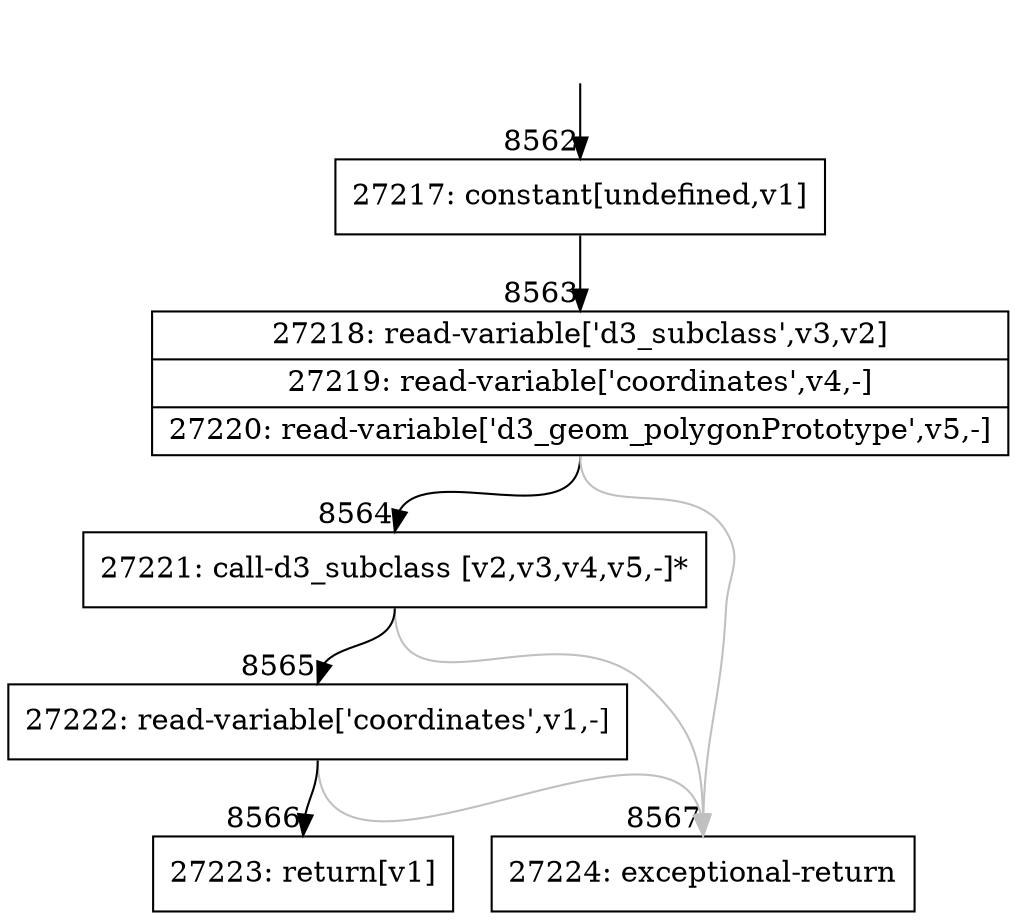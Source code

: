 digraph {
rankdir="TD"
BB_entry814[shape=none,label=""];
BB_entry814 -> BB8562 [tailport=s, headport=n, headlabel="    8562"]
BB8562 [shape=record label="{27217: constant[undefined,v1]}" ] 
BB8562 -> BB8563 [tailport=s, headport=n, headlabel="      8563"]
BB8563 [shape=record label="{27218: read-variable['d3_subclass',v3,v2]|27219: read-variable['coordinates',v4,-]|27220: read-variable['d3_geom_polygonPrototype',v5,-]}" ] 
BB8563 -> BB8564 [tailport=s, headport=n, headlabel="      8564"]
BB8563 -> BB8567 [tailport=s, headport=n, color=gray, headlabel="      8567"]
BB8564 [shape=record label="{27221: call-d3_subclass [v2,v3,v4,v5,-]*}" ] 
BB8564 -> BB8565 [tailport=s, headport=n, headlabel="      8565"]
BB8564 -> BB8567 [tailport=s, headport=n, color=gray]
BB8565 [shape=record label="{27222: read-variable['coordinates',v1,-]}" ] 
BB8565 -> BB8566 [tailport=s, headport=n, headlabel="      8566"]
BB8565 -> BB8567 [tailport=s, headport=n, color=gray]
BB8566 [shape=record label="{27223: return[v1]}" ] 
BB8567 [shape=record label="{27224: exceptional-return}" ] 
//#$~ 4835
}
